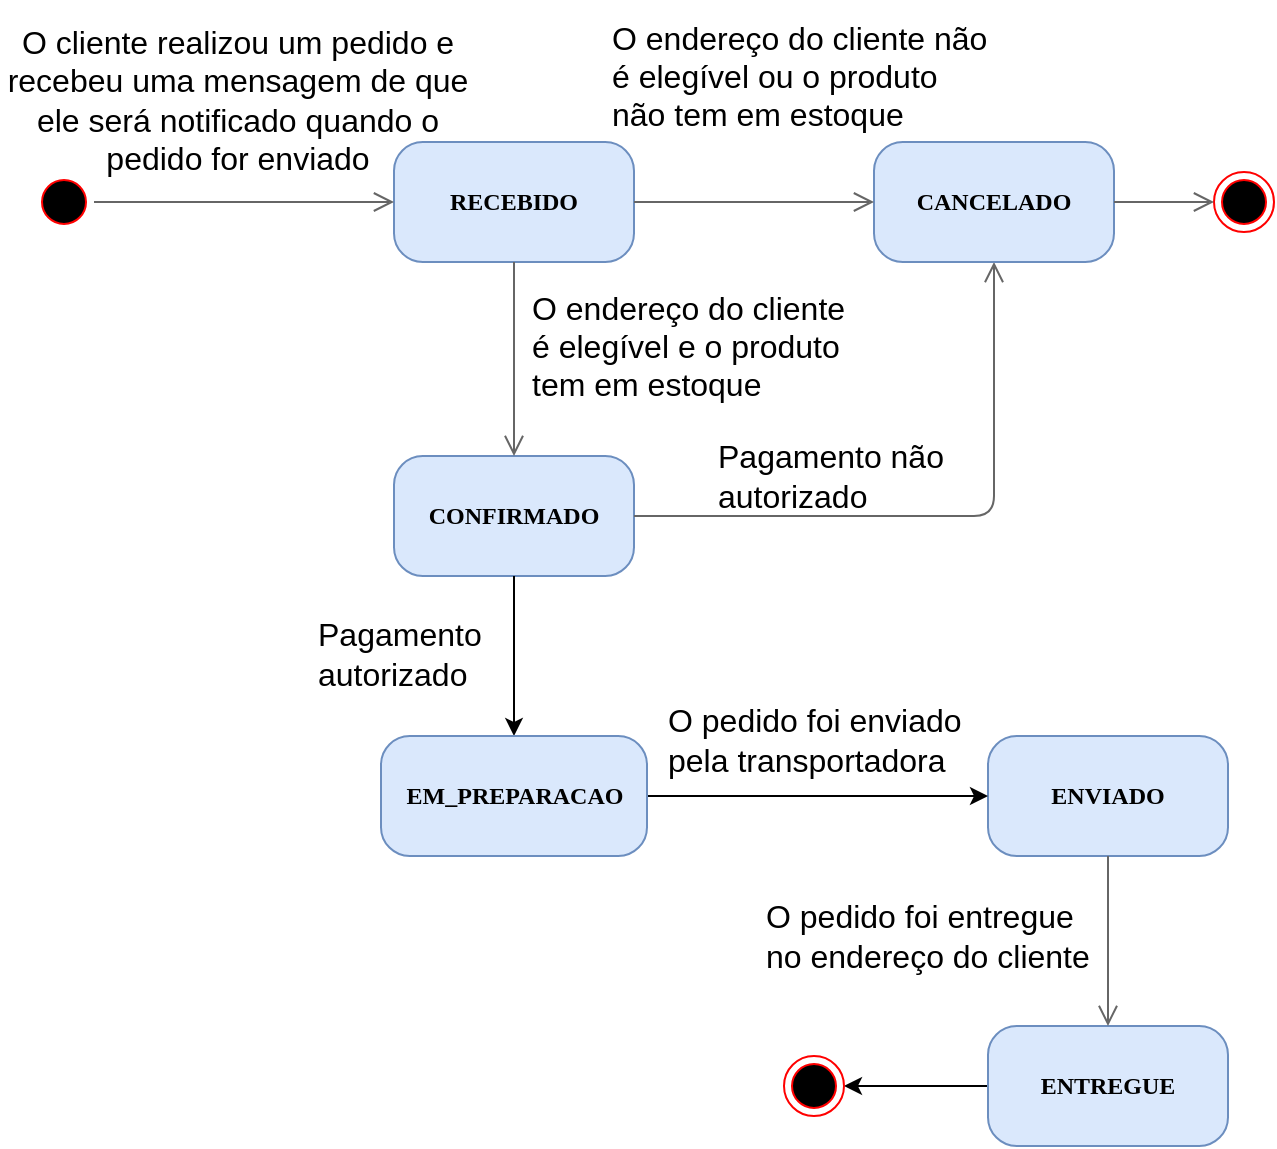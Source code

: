 <mxfile version="21.2.8" type="device">
  <diagram name="Página-1" id="5U6_yA86q6ppDP3oj2aw">
    <mxGraphModel dx="2074" dy="844" grid="1" gridSize="10" guides="1" tooltips="1" connect="1" arrows="1" fold="1" page="1" pageScale="1" pageWidth="827" pageHeight="1169" math="0" shadow="0">
      <root>
        <mxCell id="0" />
        <mxCell id="1" parent="0" />
        <mxCell id="DD6_6x-OjlatYljrYdJe-1" value="&lt;div style=&quot;text-align: center;&quot;&gt;&lt;span style=&quot;background-color: initial;&quot;&gt;&lt;font style=&quot;font-size: 16px;&quot;&gt;O cliente realizou um pedido e recebeu uma mensagem de&amp;nbsp;&lt;/font&gt;&lt;/span&gt;&lt;span style=&quot;font-size: 16px; background-color: initial;&quot;&gt;que ele será notificado quando o pedido for enviado&lt;/span&gt;&lt;/div&gt;" style="text;html=1;strokeColor=none;fillColor=none;align=left;verticalAlign=middle;whiteSpace=wrap;rounded=0;" vertex="1" parent="1">
          <mxGeometry x="33" y="32" width="236" height="100" as="geometry" />
        </mxCell>
        <mxCell id="DD6_6x-OjlatYljrYdJe-2" value="" style="ellipse;html=1;shape=startState;fillColor=#000000;strokeColor=#ff0000;rounded=1;shadow=0;comic=0;labelBackgroundColor=none;fontFamily=Verdana;fontSize=12;fontColor=#000000;align=center;direction=south;" vertex="1" parent="1">
          <mxGeometry x="50" y="118" width="30" height="30" as="geometry" />
        </mxCell>
        <mxCell id="DD6_6x-OjlatYljrYdJe-3" value="&lt;b&gt;RECEBIDO&lt;/b&gt;" style="rounded=1;whiteSpace=wrap;html=1;arcSize=24;fillColor=#dae8fc;strokeColor=#6c8ebf;shadow=0;comic=0;labelBackgroundColor=none;fontFamily=Verdana;fontSize=12;align=center;" vertex="1" parent="1">
          <mxGeometry x="230" y="103" width="120" height="60" as="geometry" />
        </mxCell>
        <mxCell id="DD6_6x-OjlatYljrYdJe-4" style="html=1;labelBackgroundColor=none;endArrow=open;endSize=8;fontFamily=Verdana;fontSize=12;align=left;strokeColor=#666666;fillColor=#f5f5f5;exitX=0.5;exitY=0;exitDx=0;exitDy=0;entryX=0;entryY=0.5;entryDx=0;entryDy=0;" edge="1" parent="1" source="DD6_6x-OjlatYljrYdJe-2" target="DD6_6x-OjlatYljrYdJe-3">
          <mxGeometry relative="1" as="geometry">
            <mxPoint x="40" y="53" as="sourcePoint" />
            <mxPoint x="290" y="53" as="targetPoint" />
          </mxGeometry>
        </mxCell>
        <mxCell id="DD6_6x-OjlatYljrYdJe-5" value="&lt;b&gt;CONFIRMADO&lt;/b&gt;" style="rounded=1;whiteSpace=wrap;html=1;arcSize=24;fillColor=#dae8fc;strokeColor=#6c8ebf;shadow=0;comic=0;labelBackgroundColor=none;fontFamily=Verdana;fontSize=12;align=center;" vertex="1" parent="1">
          <mxGeometry x="230" y="260" width="120" height="60" as="geometry" />
        </mxCell>
        <mxCell id="DD6_6x-OjlatYljrYdJe-6" style="html=1;labelBackgroundColor=none;endArrow=open;endSize=8;fontFamily=Verdana;fontSize=12;align=left;strokeColor=#666666;fillColor=#f5f5f5;entryX=0.5;entryY=0;entryDx=0;entryDy=0;exitX=0.5;exitY=1;exitDx=0;exitDy=0;" edge="1" parent="1" source="DD6_6x-OjlatYljrYdJe-3" target="DD6_6x-OjlatYljrYdJe-5">
          <mxGeometry relative="1" as="geometry">
            <mxPoint x="311" y="163" as="sourcePoint" />
            <mxPoint x="330" y="143" as="targetPoint" />
          </mxGeometry>
        </mxCell>
        <mxCell id="DD6_6x-OjlatYljrYdJe-7" value="&lt;span style=&quot;font-size: 16px;&quot;&gt;O endereço do cliente é elegível e o produto tem em estoque&lt;/span&gt;" style="text;html=1;strokeColor=none;fillColor=none;align=left;verticalAlign=middle;whiteSpace=wrap;rounded=0;" vertex="1" parent="1">
          <mxGeometry x="297" y="175" width="160" height="60" as="geometry" />
        </mxCell>
        <mxCell id="DD6_6x-OjlatYljrYdJe-8" style="html=1;labelBackgroundColor=none;endArrow=open;endSize=8;fontFamily=Verdana;fontSize=12;align=left;strokeColor=#666666;fillColor=#f5f5f5;entryX=0.5;entryY=1;entryDx=0;entryDy=0;exitX=1;exitY=0.5;exitDx=0;exitDy=0;" edge="1" parent="1" source="DD6_6x-OjlatYljrYdJe-5" target="DD6_6x-OjlatYljrYdJe-13">
          <mxGeometry relative="1" as="geometry">
            <mxPoint x="370" y="320" as="sourcePoint" />
            <mxPoint x="470" y="290" as="targetPoint" />
            <Array as="points">
              <mxPoint x="530" y="290" />
            </Array>
          </mxGeometry>
        </mxCell>
        <mxCell id="DD6_6x-OjlatYljrYdJe-9" value="&lt;b&gt;ENVIADO&lt;/b&gt;" style="rounded=1;whiteSpace=wrap;html=1;arcSize=24;fillColor=#dae8fc;strokeColor=#6c8ebf;shadow=0;comic=0;labelBackgroundColor=none;fontFamily=Verdana;fontSize=12;align=center;" vertex="1" parent="1">
          <mxGeometry x="527" y="400" width="120" height="60" as="geometry" />
        </mxCell>
        <mxCell id="DD6_6x-OjlatYljrYdJe-10" style="edgeStyle=orthogonalEdgeStyle;rounded=0;orthogonalLoop=1;jettySize=auto;html=1;exitX=0;exitY=0.5;exitDx=0;exitDy=0;entryX=1;entryY=0.5;entryDx=0;entryDy=0;" edge="1" parent="1" source="DD6_6x-OjlatYljrYdJe-11" target="DD6_6x-OjlatYljrYdJe-25">
          <mxGeometry relative="1" as="geometry" />
        </mxCell>
        <mxCell id="DD6_6x-OjlatYljrYdJe-11" value="&lt;b&gt;ENTREGUE&lt;/b&gt;" style="rounded=1;whiteSpace=wrap;html=1;arcSize=24;fillColor=#dae8fc;strokeColor=#6c8ebf;shadow=0;comic=0;labelBackgroundColor=none;fontFamily=Verdana;fontSize=12;align=center;" vertex="1" parent="1">
          <mxGeometry x="527" y="545" width="120" height="60" as="geometry" />
        </mxCell>
        <mxCell id="DD6_6x-OjlatYljrYdJe-12" style="html=1;labelBackgroundColor=none;endArrow=open;endSize=8;fontFamily=Verdana;fontSize=12;align=left;strokeColor=#666666;fillColor=#f5f5f5;entryX=0.5;entryY=0;entryDx=0;entryDy=0;exitX=0.5;exitY=1;exitDx=0;exitDy=0;" edge="1" parent="1" source="DD6_6x-OjlatYljrYdJe-9" target="DD6_6x-OjlatYljrYdJe-11">
          <mxGeometry relative="1" as="geometry">
            <mxPoint x="685" y="450" as="sourcePoint" />
            <mxPoint x="825" y="223" as="targetPoint" />
          </mxGeometry>
        </mxCell>
        <mxCell id="DD6_6x-OjlatYljrYdJe-13" value="&lt;b&gt;CANCELADO&lt;/b&gt;" style="rounded=1;whiteSpace=wrap;html=1;arcSize=24;fillColor=#dae8fc;strokeColor=#6c8ebf;shadow=0;comic=0;labelBackgroundColor=none;fontFamily=Verdana;fontSize=12;align=center;" vertex="1" parent="1">
          <mxGeometry x="470" y="103" width="120" height="60" as="geometry" />
        </mxCell>
        <mxCell id="DD6_6x-OjlatYljrYdJe-14" style="html=1;labelBackgroundColor=none;endArrow=open;endSize=8;fontFamily=Verdana;fontSize=12;align=left;strokeColor=#666666;fillColor=#f5f5f5;entryX=0;entryY=0.5;entryDx=0;entryDy=0;exitX=1;exitY=0.5;exitDx=0;exitDy=0;" edge="1" parent="1" source="DD6_6x-OjlatYljrYdJe-3" target="DD6_6x-OjlatYljrYdJe-13">
          <mxGeometry relative="1" as="geometry">
            <mxPoint x="690" y="243" as="sourcePoint" />
            <mxPoint x="810" y="243" as="targetPoint" />
          </mxGeometry>
        </mxCell>
        <mxCell id="DD6_6x-OjlatYljrYdJe-15" value="" style="ellipse;html=1;shape=endState;fillColor=#000000;strokeColor=#ff0000;" vertex="1" parent="1">
          <mxGeometry x="640" y="118" width="30" height="30" as="geometry" />
        </mxCell>
        <mxCell id="DD6_6x-OjlatYljrYdJe-16" style="html=1;labelBackgroundColor=none;endArrow=open;endSize=8;fontFamily=Verdana;fontSize=12;align=left;strokeColor=#666666;fillColor=#f5f5f5;entryX=0;entryY=0.5;entryDx=0;entryDy=0;exitX=1;exitY=0.5;exitDx=0;exitDy=0;" edge="1" parent="1" source="DD6_6x-OjlatYljrYdJe-13" target="DD6_6x-OjlatYljrYdJe-15">
          <mxGeometry relative="1" as="geometry">
            <mxPoint x="690" y="373" as="sourcePoint" />
            <mxPoint x="790" y="373" as="targetPoint" />
          </mxGeometry>
        </mxCell>
        <mxCell id="DD6_6x-OjlatYljrYdJe-17" value="&lt;span style=&quot;font-size: 16px;&quot;&gt;O endereço do cliente não é elegível ou o produto não tem em estoque&lt;/span&gt;" style="text;html=1;strokeColor=none;fillColor=none;align=left;verticalAlign=middle;whiteSpace=wrap;rounded=0;" vertex="1" parent="1">
          <mxGeometry x="337" y="40" width="190" height="60" as="geometry" />
        </mxCell>
        <mxCell id="DD6_6x-OjlatYljrYdJe-18" value="&lt;span style=&quot;font-size: 16px;&quot;&gt;O pedido foi enviado pela transportadora&lt;/span&gt;" style="text;html=1;strokeColor=none;fillColor=none;align=left;verticalAlign=middle;whiteSpace=wrap;rounded=0;" vertex="1" parent="1">
          <mxGeometry x="365" y="380" width="160" height="43" as="geometry" />
        </mxCell>
        <mxCell id="DD6_6x-OjlatYljrYdJe-19" value="&lt;span style=&quot;font-size: 16px;&quot;&gt;O pedido foi entregue no endereço do cliente&lt;/span&gt;" style="text;html=1;strokeColor=none;fillColor=none;align=left;verticalAlign=middle;whiteSpace=wrap;rounded=0;" vertex="1" parent="1">
          <mxGeometry x="414" y="470" width="170" height="60" as="geometry" />
        </mxCell>
        <mxCell id="DD6_6x-OjlatYljrYdJe-20" value="" style="endArrow=classic;html=1;rounded=0;exitX=0.5;exitY=1;exitDx=0;exitDy=0;entryX=0.5;entryY=0;entryDx=0;entryDy=0;" edge="1" parent="1" source="DD6_6x-OjlatYljrYdJe-5" target="DD6_6x-OjlatYljrYdJe-23">
          <mxGeometry width="50" height="50" relative="1" as="geometry">
            <mxPoint x="160" y="440" as="sourcePoint" />
            <mxPoint x="210" y="390" as="targetPoint" />
          </mxGeometry>
        </mxCell>
        <mxCell id="DD6_6x-OjlatYljrYdJe-21" value="&lt;span style=&quot;font-size: 16px;&quot;&gt;Pagamento não autorizado&lt;/span&gt;" style="text;html=1;strokeColor=none;fillColor=none;align=left;verticalAlign=middle;whiteSpace=wrap;rounded=0;" vertex="1" parent="1">
          <mxGeometry x="390" y="250" width="117.5" height="40" as="geometry" />
        </mxCell>
        <mxCell id="DD6_6x-OjlatYljrYdJe-22" style="edgeStyle=orthogonalEdgeStyle;rounded=0;orthogonalLoop=1;jettySize=auto;html=1;exitX=1;exitY=0.5;exitDx=0;exitDy=0;entryX=0;entryY=0.5;entryDx=0;entryDy=0;" edge="1" parent="1" source="DD6_6x-OjlatYljrYdJe-23" target="DD6_6x-OjlatYljrYdJe-9">
          <mxGeometry relative="1" as="geometry" />
        </mxCell>
        <mxCell id="DD6_6x-OjlatYljrYdJe-23" value="&lt;b&gt;EM_PREPARACAO&lt;/b&gt;" style="rounded=1;whiteSpace=wrap;html=1;arcSize=24;fillColor=#dae8fc;strokeColor=#6c8ebf;shadow=0;comic=0;labelBackgroundColor=none;fontFamily=Verdana;fontSize=12;align=center;" vertex="1" parent="1">
          <mxGeometry x="223.5" y="400" width="133" height="60" as="geometry" />
        </mxCell>
        <mxCell id="DD6_6x-OjlatYljrYdJe-24" value="&lt;span style=&quot;font-size: 16px;&quot;&gt;Pagamento autorizado&lt;/span&gt;" style="text;html=1;strokeColor=none;fillColor=none;align=left;verticalAlign=middle;whiteSpace=wrap;rounded=0;" vertex="1" parent="1">
          <mxGeometry x="190" y="337" width="100" height="43" as="geometry" />
        </mxCell>
        <mxCell id="DD6_6x-OjlatYljrYdJe-25" value="" style="ellipse;html=1;shape=endState;fillColor=#000000;strokeColor=#ff0000;" vertex="1" parent="1">
          <mxGeometry x="425" y="560" width="30" height="30" as="geometry" />
        </mxCell>
      </root>
    </mxGraphModel>
  </diagram>
</mxfile>
